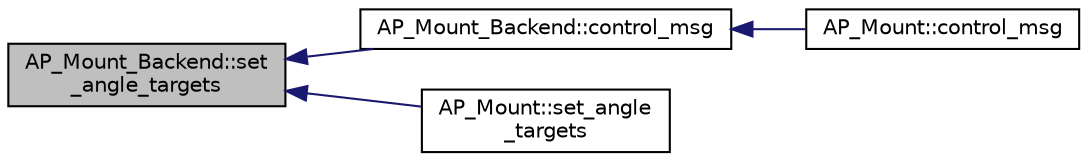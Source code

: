digraph "AP_Mount_Backend::set_angle_targets"
{
 // INTERACTIVE_SVG=YES
  edge [fontname="Helvetica",fontsize="10",labelfontname="Helvetica",labelfontsize="10"];
  node [fontname="Helvetica",fontsize="10",shape=record];
  rankdir="LR";
  Node1 [label="AP_Mount_Backend::set\l_angle_targets",height=0.2,width=0.4,color="black", fillcolor="grey75", style="filled" fontcolor="black"];
  Node1 -> Node2 [dir="back",color="midnightblue",fontsize="10",style="solid",fontname="Helvetica"];
  Node2 [label="AP_Mount_Backend::control_msg",height=0.2,width=0.4,color="black", fillcolor="white", style="filled",URL="$classAP__Mount__Backend.html#ae975fe1daaa9722be740772fcb20e0ff"];
  Node2 -> Node3 [dir="back",color="midnightblue",fontsize="10",style="solid",fontname="Helvetica"];
  Node3 [label="AP_Mount::control_msg",height=0.2,width=0.4,color="black", fillcolor="white", style="filled",URL="$classAP__Mount.html#a88ddd07ac8d62ca4b93f06667ecb1fdc"];
  Node1 -> Node4 [dir="back",color="midnightblue",fontsize="10",style="solid",fontname="Helvetica"];
  Node4 [label="AP_Mount::set_angle\l_targets",height=0.2,width=0.4,color="black", fillcolor="white", style="filled",URL="$classAP__Mount.html#a2f496d62bbfdf9ca0d0fea8e0225665c"];
}
